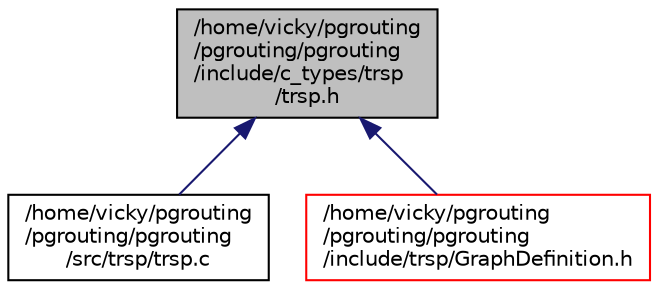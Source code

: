 digraph "/home/vicky/pgrouting/pgrouting/pgrouting/include/c_types/trsp/trsp.h"
{
  edge [fontname="Helvetica",fontsize="10",labelfontname="Helvetica",labelfontsize="10"];
  node [fontname="Helvetica",fontsize="10",shape=record];
  Node1 [label="/home/vicky/pgrouting\l/pgrouting/pgrouting\l/include/c_types/trsp\l/trsp.h",height=0.2,width=0.4,color="black", fillcolor="grey75", style="filled", fontcolor="black"];
  Node1 -> Node2 [dir="back",color="midnightblue",fontsize="10",style="solid",fontname="Helvetica"];
  Node2 [label="/home/vicky/pgrouting\l/pgrouting/pgrouting\l/src/trsp/trsp.c",height=0.2,width=0.4,color="black", fillcolor="white", style="filled",URL="$trsp_8c.html"];
  Node1 -> Node3 [dir="back",color="midnightblue",fontsize="10",style="solid",fontname="Helvetica"];
  Node3 [label="/home/vicky/pgrouting\l/pgrouting/pgrouting\l/include/trsp/GraphDefinition.h",height=0.2,width=0.4,color="red", fillcolor="white", style="filled",URL="$GraphDefinition_8h.html"];
}
